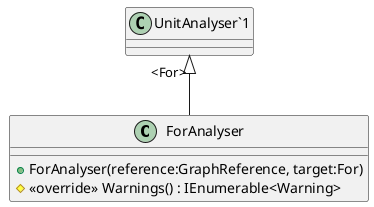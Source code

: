 @startuml
class ForAnalyser {
    + ForAnalyser(reference:GraphReference, target:For)
    # <<override>> Warnings() : IEnumerable<Warning>
}
"UnitAnalyser`1" "<For>" <|-- ForAnalyser
@enduml
